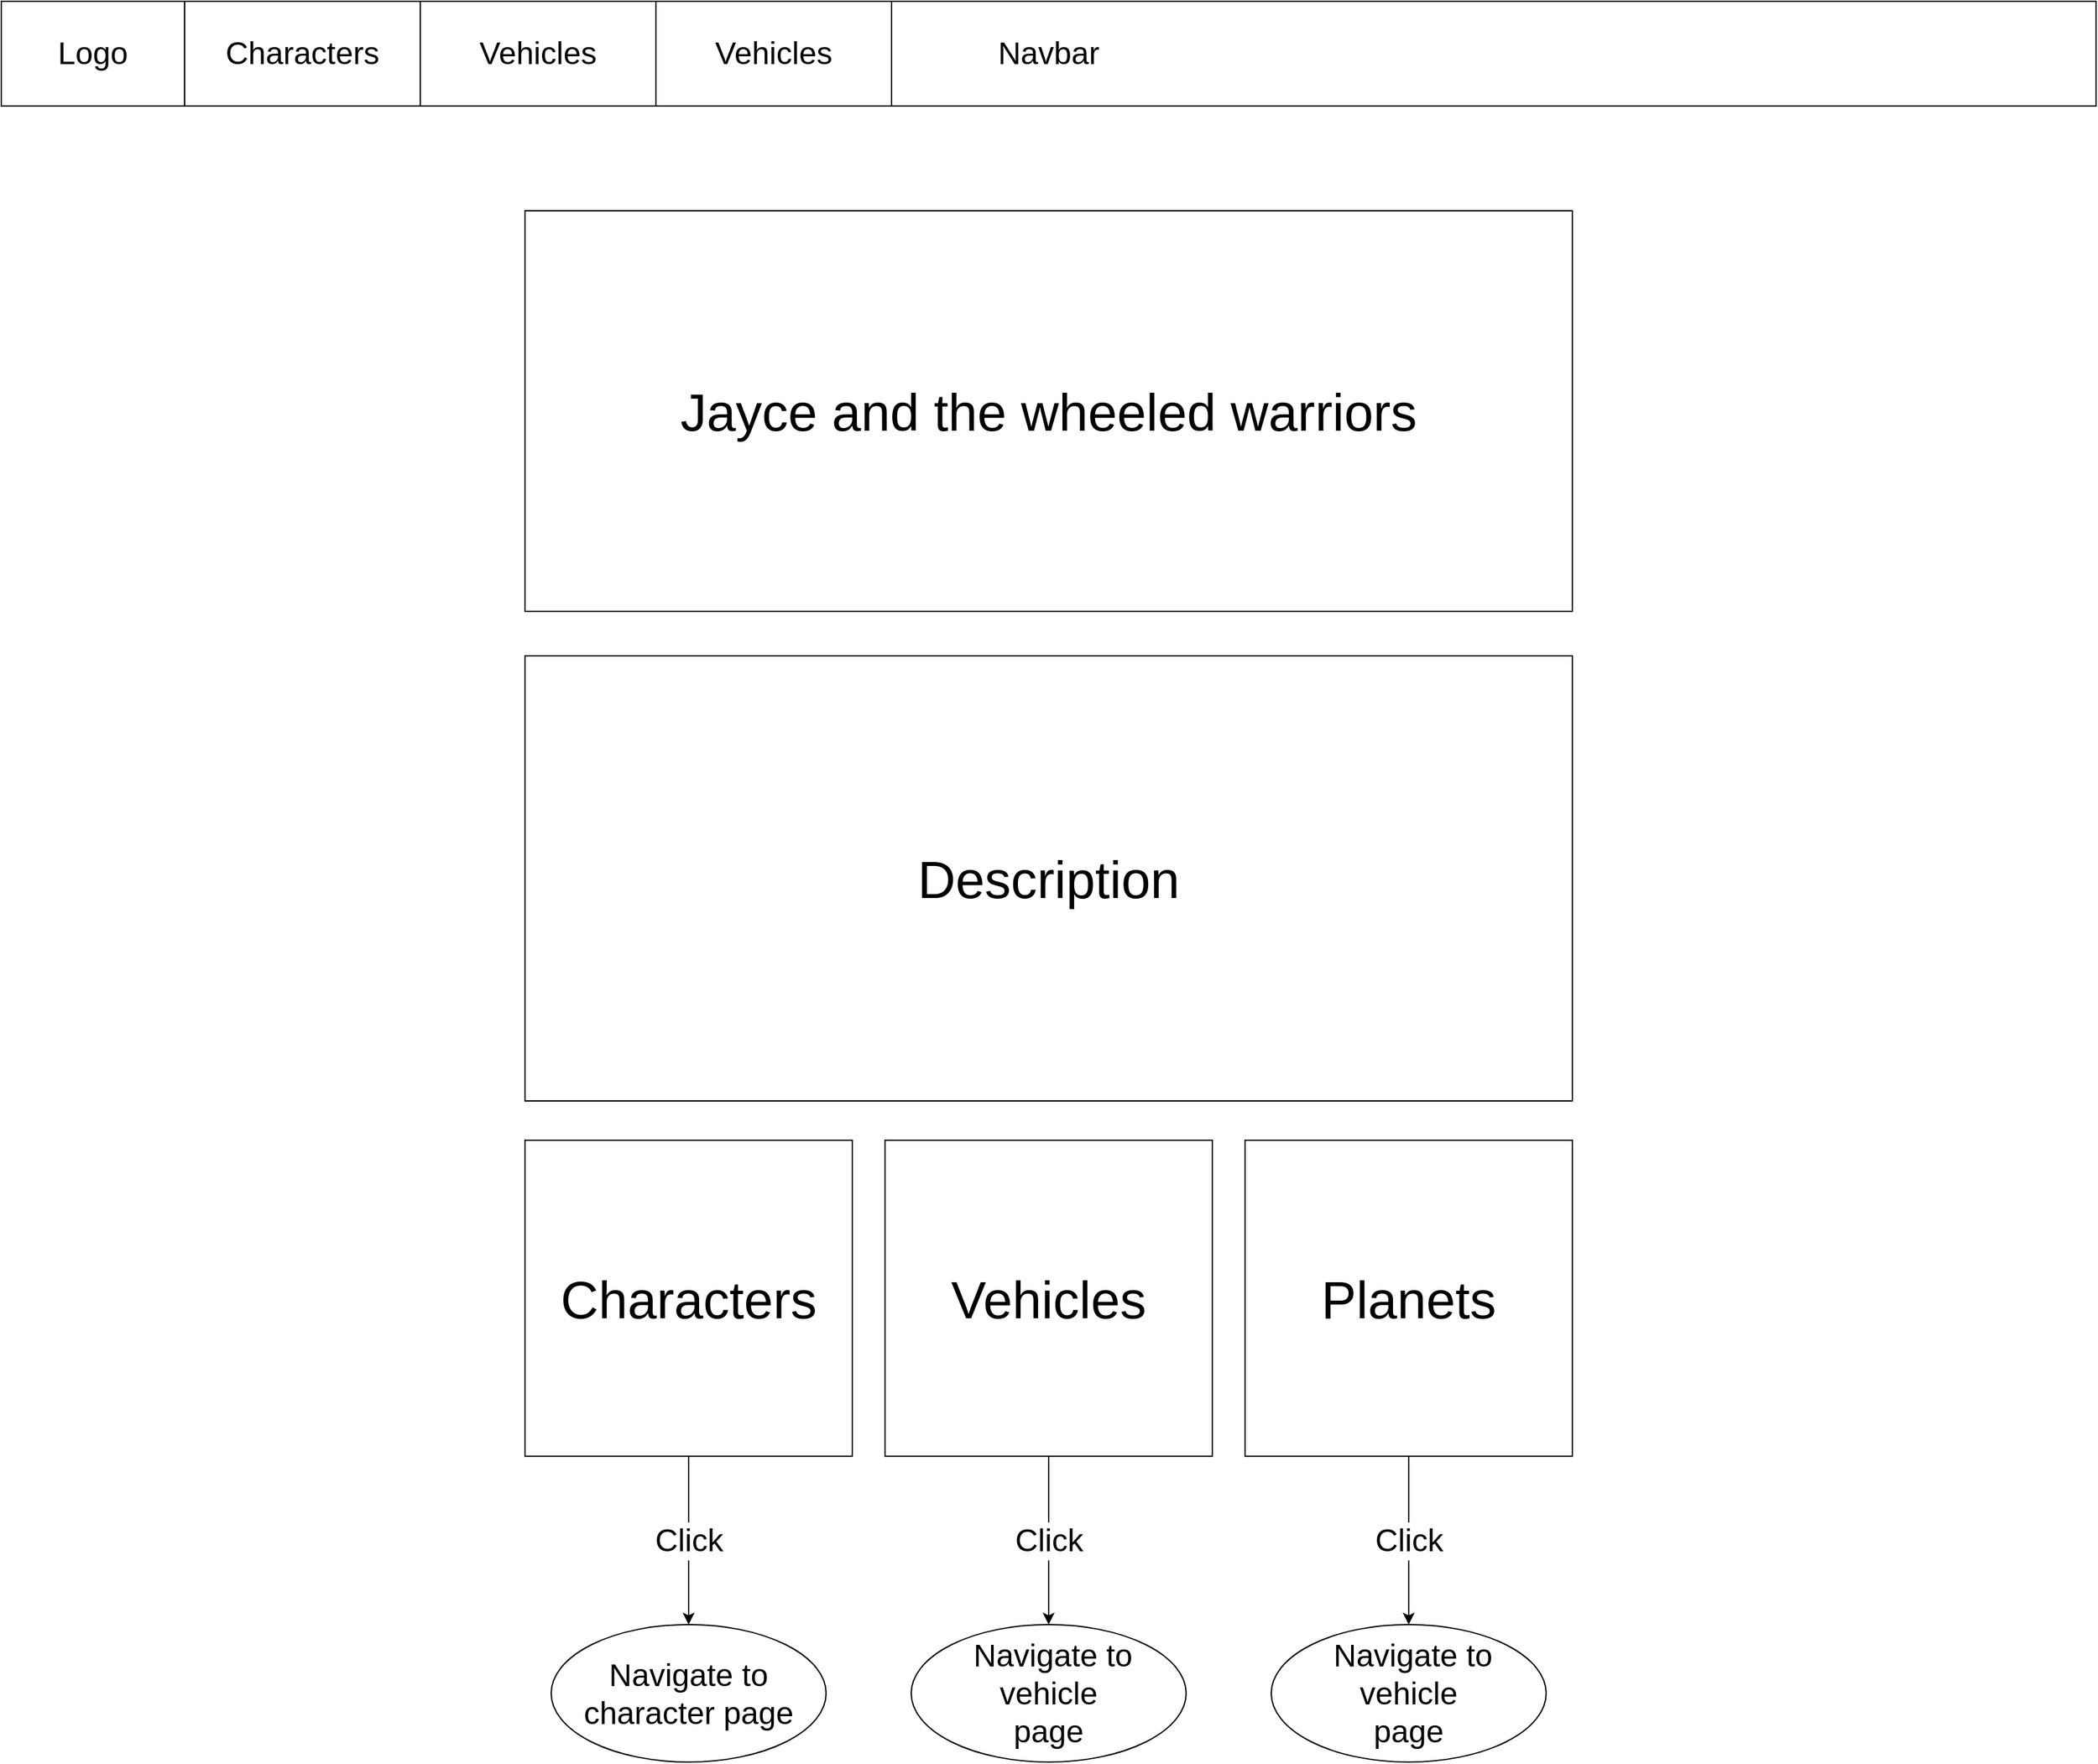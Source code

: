 <mxfile version="15.4.0" type="device" pages="2"><diagram id="pB0hUrDMnGaGbCpkiRTN" name="Home"><mxGraphModel dx="2054" dy="1264" grid="1" gridSize="10" guides="1" tooltips="1" connect="1" arrows="1" fold="1" page="1" pageScale="1" pageWidth="1600" pageHeight="900" math="0" shadow="0"><root><mxCell id="0"/><mxCell id="1" parent="0"/><mxCell id="6k6P6X1sJWvDCtNdsKIK-2" value="&lt;font style=&quot;font-size: 40px&quot;&gt;Jayce and the wheeled warriors&lt;/font&gt;" style="rounded=0;whiteSpace=wrap;html=1;fontSize=24;" vertex="1" parent="1"><mxGeometry x="400" y="160" width="800" height="306" as="geometry"/></mxCell><mxCell id="6k6P6X1sJWvDCtNdsKIK-3" value="&lt;font style=&quot;font-size: 40px&quot;&gt;Description&lt;/font&gt;" style="rounded=0;whiteSpace=wrap;html=1;fontSize=24;" vertex="1" parent="1"><mxGeometry x="400" y="500" width="800" height="340" as="geometry"/></mxCell><mxCell id="6k6P6X1sJWvDCtNdsKIK-13" value="Click" style="edgeStyle=orthogonalEdgeStyle;rounded=0;orthogonalLoop=1;jettySize=auto;html=1;fontSize=24;" edge="1" parent="1" source="6k6P6X1sJWvDCtNdsKIK-6" target="6k6P6X1sJWvDCtNdsKIK-12"><mxGeometry relative="1" as="geometry"/></mxCell><mxCell id="6k6P6X1sJWvDCtNdsKIK-6" value="&lt;span style=&quot;font-size: 40px&quot;&gt;Characters&lt;/span&gt;" style="rounded=0;whiteSpace=wrap;html=1;fontSize=24;aspect=fixed;" vertex="1" parent="1"><mxGeometry x="400" y="870" width="250" height="241.38" as="geometry"/></mxCell><mxCell id="6k6P6X1sJWvDCtNdsKIK-7" value="&lt;font style=&quot;font-size: 40px&quot;&gt;Vehicles&lt;/font&gt;" style="rounded=0;whiteSpace=wrap;html=1;fontSize=24;aspect=fixed;" vertex="1" parent="1"><mxGeometry x="675" y="870" width="250" height="241.38" as="geometry"/></mxCell><mxCell id="6k6P6X1sJWvDCtNdsKIK-8" value="&lt;font style=&quot;font-size: 40px&quot;&gt;Planets&lt;/font&gt;" style="rounded=0;whiteSpace=wrap;html=1;fontSize=24;aspect=fixed;" vertex="1" parent="1"><mxGeometry x="950" y="870" width="250" height="241.38" as="geometry"/></mxCell><mxCell id="6k6P6X1sJWvDCtNdsKIK-12" value="Navigate to character page" style="ellipse;whiteSpace=wrap;html=1;rounded=0;fontSize=24;" vertex="1" parent="1"><mxGeometry x="420" y="1240" width="210" height="105" as="geometry"/></mxCell><mxCell id="6k6P6X1sJWvDCtNdsKIK-14" value="Click" style="edgeStyle=orthogonalEdgeStyle;rounded=0;orthogonalLoop=1;jettySize=auto;html=1;fontSize=24;exitX=0.5;exitY=1;exitDx=0;exitDy=0;entryX=0.5;entryY=0;entryDx=0;entryDy=0;" edge="1" parent="1" target="6k6P6X1sJWvDCtNdsKIK-15" source="6k6P6X1sJWvDCtNdsKIK-7"><mxGeometry relative="1" as="geometry"><mxPoint x="770" y="1150" as="sourcePoint"/></mxGeometry></mxCell><mxCell id="6k6P6X1sJWvDCtNdsKIK-15" value="&amp;nbsp;Navigate to vehicle &lt;br&gt;page" style="ellipse;whiteSpace=wrap;html=1;rounded=0;fontSize=24;" vertex="1" parent="1"><mxGeometry x="695" y="1240" width="210" height="105" as="geometry"/></mxCell><mxCell id="6k6P6X1sJWvDCtNdsKIK-16" value="&amp;nbsp;Navigate to vehicle &lt;br&gt;page" style="ellipse;whiteSpace=wrap;html=1;rounded=0;fontSize=24;" vertex="1" parent="1"><mxGeometry x="970" y="1240" width="210" height="105" as="geometry"/></mxCell><mxCell id="6k6P6X1sJWvDCtNdsKIK-17" value="Click" style="edgeStyle=orthogonalEdgeStyle;rounded=0;orthogonalLoop=1;jettySize=auto;html=1;fontSize=24;exitX=0.5;exitY=1;exitDx=0;exitDy=0;entryX=0.5;entryY=0;entryDx=0;entryDy=0;" edge="1" parent="1" source="6k6P6X1sJWvDCtNdsKIK-8" target="6k6P6X1sJWvDCtNdsKIK-16"><mxGeometry relative="1" as="geometry"><mxPoint x="810" y="1121.38" as="sourcePoint"/><mxPoint x="810" y="1250" as="targetPoint"/></mxGeometry></mxCell><mxCell id="xVFxgCQ4ZhrxOFEmqpfy-14" value="Navbar" style="rounded=0;whiteSpace=wrap;html=1;fontSize=24;" vertex="1" parent="1"><mxGeometry width="1600" height="80" as="geometry"/></mxCell><mxCell id="xVFxgCQ4ZhrxOFEmqpfy-15" value="Logo" style="rounded=0;whiteSpace=wrap;html=1;fontSize=24;" vertex="1" parent="1"><mxGeometry width="140" height="80" as="geometry"/></mxCell><mxCell id="xVFxgCQ4ZhrxOFEmqpfy-16" value="Characters" style="rounded=0;whiteSpace=wrap;html=1;fontSize=24;" vertex="1" parent="1"><mxGeometry x="140" width="180" height="80" as="geometry"/></mxCell><mxCell id="xVFxgCQ4ZhrxOFEmqpfy-17" value="Vehicles" style="rounded=0;whiteSpace=wrap;html=1;fontSize=24;" vertex="1" parent="1"><mxGeometry x="320" width="180" height="80" as="geometry"/></mxCell><mxCell id="xVFxgCQ4ZhrxOFEmqpfy-18" value="Vehicles" style="rounded=0;whiteSpace=wrap;html=1;fontSize=24;" vertex="1" parent="1"><mxGeometry x="500" width="180" height="80" as="geometry"/></mxCell></root></mxGraphModel></diagram><diagram id="L5sCXCleKIRXiQO4G7EE" name="Characters"><mxGraphModel dx="2054" dy="1264" grid="1" gridSize="10" guides="1" tooltips="1" connect="1" arrows="1" fold="1" page="1" pageScale="1" pageWidth="1600" pageHeight="900" math="0" shadow="0"><root><mxCell id="Yxk6jv0yeNYMVNZT2Ke8-0"/><mxCell id="Yxk6jv0yeNYMVNZT2Ke8-1" parent="Yxk6jv0yeNYMVNZT2Ke8-0"/><mxCell id="9zlbYF0_YjQxbA2cNVr_-0" value="Navbar" style="rounded=0;whiteSpace=wrap;html=1;fontSize=24;" vertex="1" parent="Yxk6jv0yeNYMVNZT2Ke8-1"><mxGeometry width="1600" height="80" as="geometry"/></mxCell><mxCell id="9zlbYF0_YjQxbA2cNVr_-1" value="Logo" style="rounded=0;whiteSpace=wrap;html=1;fontSize=24;" vertex="1" parent="Yxk6jv0yeNYMVNZT2Ke8-1"><mxGeometry width="140" height="80" as="geometry"/></mxCell><mxCell id="9zlbYF0_YjQxbA2cNVr_-2" value="Characters" style="rounded=0;whiteSpace=wrap;html=1;fontSize=24;" vertex="1" parent="Yxk6jv0yeNYMVNZT2Ke8-1"><mxGeometry x="140" width="180" height="80" as="geometry"/></mxCell><mxCell id="9zlbYF0_YjQxbA2cNVr_-3" value="Vehicles" style="rounded=0;whiteSpace=wrap;html=1;fontSize=24;" vertex="1" parent="Yxk6jv0yeNYMVNZT2Ke8-1"><mxGeometry x="320" width="180" height="80" as="geometry"/></mxCell><mxCell id="9zlbYF0_YjQxbA2cNVr_-4" value="Vehicles" style="rounded=0;whiteSpace=wrap;html=1;fontSize=24;" vertex="1" parent="Yxk6jv0yeNYMVNZT2Ke8-1"><mxGeometry x="500" width="180" height="80" as="geometry"/></mxCell><mxCell id="9zlbYF0_YjQxbA2cNVr_-5" value="" style="verticalLabelPosition=bottom;shadow=0;dashed=0;align=center;html=1;verticalAlign=top;strokeWidth=1;shape=mxgraph.mockup.containers.userMale;strokeColor=#666666;strokeColor2=#008cff;fontSize=24;" vertex="1" parent="Yxk6jv0yeNYMVNZT2Ke8-1"><mxGeometry x="320" y="200" width="240" height="240" as="geometry"/></mxCell><mxCell id="mzCzo7_i_x9DJPf1VF0T-0" value="Character Description" style="rounded=0;whiteSpace=wrap;html=1;fontSize=24;" vertex="1" parent="Yxk6jv0yeNYMVNZT2Ke8-1"><mxGeometry x="600" y="210" width="680" height="150" as="geometry"/></mxCell><mxCell id="mzCzo7_i_x9DJPf1VF0T-3" value="Age" style="rounded=0;whiteSpace=wrap;html=1;fontSize=24;" vertex="1" parent="Yxk6jv0yeNYMVNZT2Ke8-1"><mxGeometry x="600" y="370" width="150" height="60" as="geometry"/></mxCell><mxCell id="mzCzo7_i_x9DJPf1VF0T-4" value="Faction" style="rounded=0;whiteSpace=wrap;html=1;fontSize=24;" vertex="1" parent="Yxk6jv0yeNYMVNZT2Ke8-1"><mxGeometry x="777" y="370" width="150" height="60" as="geometry"/></mxCell><mxCell id="mzCzo7_i_x9DJPf1VF0T-5" value="Birth planet" style="rounded=0;whiteSpace=wrap;html=1;fontSize=24;" vertex="1" parent="Yxk6jv0yeNYMVNZT2Ke8-1"><mxGeometry x="953" y="370" width="150" height="60" as="geometry"/></mxCell><mxCell id="mzCzo7_i_x9DJPf1VF0T-6" value="Vehicle" style="rounded=0;whiteSpace=wrap;html=1;fontSize=24;" vertex="1" parent="Yxk6jv0yeNYMVNZT2Ke8-1"><mxGeometry x="1130" y="370" width="150" height="60" as="geometry"/></mxCell><mxCell id="mzCzo7_i_x9DJPf1VF0T-7" value="" style="verticalLabelPosition=bottom;shadow=0;dashed=0;align=center;html=1;verticalAlign=top;strokeWidth=1;shape=mxgraph.mockup.containers.userMale;strokeColor=#666666;strokeColor2=#008cff;fontSize=24;" vertex="1" parent="Yxk6jv0yeNYMVNZT2Ke8-1"><mxGeometry x="1040" y="480" width="240" height="240" as="geometry"/></mxCell><mxCell id="mzCzo7_i_x9DJPf1VF0T-13" value="Character Description" style="rounded=0;whiteSpace=wrap;html=1;fontSize=24;" vertex="1" parent="Yxk6jv0yeNYMVNZT2Ke8-1"><mxGeometry x="320" y="490" width="680" height="150" as="geometry"/></mxCell><mxCell id="mzCzo7_i_x9DJPf1VF0T-14" value="Age" style="rounded=0;whiteSpace=wrap;html=1;fontSize=24;" vertex="1" parent="Yxk6jv0yeNYMVNZT2Ke8-1"><mxGeometry x="320" y="650" width="150" height="60" as="geometry"/></mxCell><mxCell id="mzCzo7_i_x9DJPf1VF0T-15" value="Faction" style="rounded=0;whiteSpace=wrap;html=1;fontSize=24;" vertex="1" parent="Yxk6jv0yeNYMVNZT2Ke8-1"><mxGeometry x="497" y="650" width="150" height="60" as="geometry"/></mxCell><mxCell id="mzCzo7_i_x9DJPf1VF0T-16" value="Birth planet" style="rounded=0;whiteSpace=wrap;html=1;fontSize=24;" vertex="1" parent="Yxk6jv0yeNYMVNZT2Ke8-1"><mxGeometry x="673" y="650" width="150" height="60" as="geometry"/></mxCell><mxCell id="mzCzo7_i_x9DJPf1VF0T-17" value="Vehicle" style="rounded=0;whiteSpace=wrap;html=1;fontSize=24;" vertex="1" parent="Yxk6jv0yeNYMVNZT2Ke8-1"><mxGeometry x="850" y="650" width="150" height="60" as="geometry"/></mxCell><mxCell id="mzCzo7_i_x9DJPf1VF0T-18" value="" style="verticalLabelPosition=bottom;shadow=0;dashed=0;align=center;html=1;verticalAlign=top;strokeWidth=1;shape=mxgraph.mockup.containers.userMale;strokeColor=#666666;strokeColor2=#008cff;fontSize=24;" vertex="1" parent="Yxk6jv0yeNYMVNZT2Ke8-1"><mxGeometry x="320" y="760" width="240" height="240" as="geometry"/></mxCell><mxCell id="mzCzo7_i_x9DJPf1VF0T-19" value="Character Description" style="rounded=0;whiteSpace=wrap;html=1;fontSize=24;" vertex="1" parent="Yxk6jv0yeNYMVNZT2Ke8-1"><mxGeometry x="600" y="770" width="680" height="150" as="geometry"/></mxCell><mxCell id="mzCzo7_i_x9DJPf1VF0T-20" value="Age" style="rounded=0;whiteSpace=wrap;html=1;fontSize=24;" vertex="1" parent="Yxk6jv0yeNYMVNZT2Ke8-1"><mxGeometry x="600" y="930" width="150" height="60" as="geometry"/></mxCell><mxCell id="mzCzo7_i_x9DJPf1VF0T-21" value="Faction" style="rounded=0;whiteSpace=wrap;html=1;fontSize=24;" vertex="1" parent="Yxk6jv0yeNYMVNZT2Ke8-1"><mxGeometry x="777" y="930" width="150" height="60" as="geometry"/></mxCell><mxCell id="mzCzo7_i_x9DJPf1VF0T-22" value="Birth planet" style="rounded=0;whiteSpace=wrap;html=1;fontSize=24;" vertex="1" parent="Yxk6jv0yeNYMVNZT2Ke8-1"><mxGeometry x="953" y="930" width="150" height="60" as="geometry"/></mxCell><mxCell id="mzCzo7_i_x9DJPf1VF0T-23" value="Vehicle" style="rounded=0;whiteSpace=wrap;html=1;fontSize=24;" vertex="1" parent="Yxk6jv0yeNYMVNZT2Ke8-1"><mxGeometry x="1130" y="930" width="150" height="60" as="geometry"/></mxCell></root></mxGraphModel></diagram></mxfile>